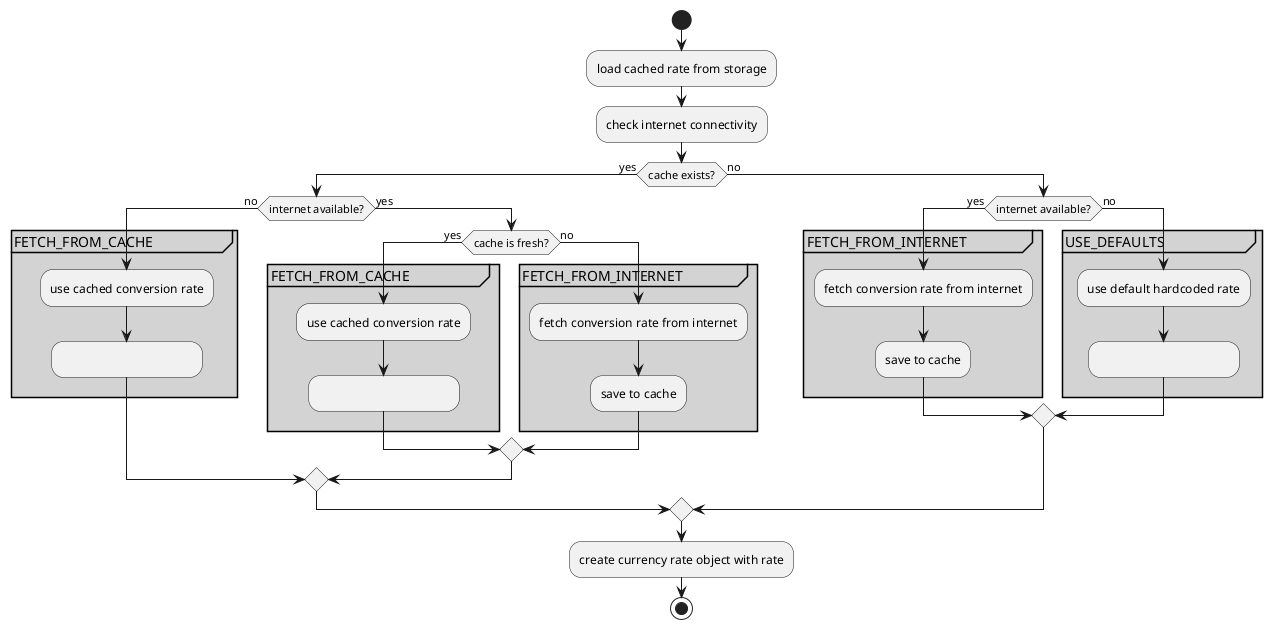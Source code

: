 @startuml Currency Fetching Strategy
!pragma useVerticalIf on
skinparam partition {
    BorderColor black
    BackgroundColor lightgrey
}

start

:load cached rate from storage;
:check internet connectivity;

if (cache exists?) then (yes)
  if (internet available?) then (no)
    partition "FETCH_FROM_CACHE                    " {
      :use cached conversion rate;
      :                                          ;
    }
  else (yes)
    if (cache is fresh?) then (yes)
      partition "FETCH_FROM_CACHE                    " {
        :use cached conversion rate;
        :                                          ;
      }
    else (no)
      partition "FETCH_FROM_INTERNET                " {
        :fetch conversion rate from internet;
        :save to cache;
      }
    endif
  endif
else (no)
  if (internet available?) then (yes)
    partition "FETCH_FROM_INTERNET                " {
      :fetch conversion rate from internet;
      :save to cache;
    }
  else (no)
    partition "USE_DEFAULTS                       " {
      :use default hardcoded rate;
      :                                          ;
    }
  endif
endif

:create currency rate object with rate;
stop

@enduml

